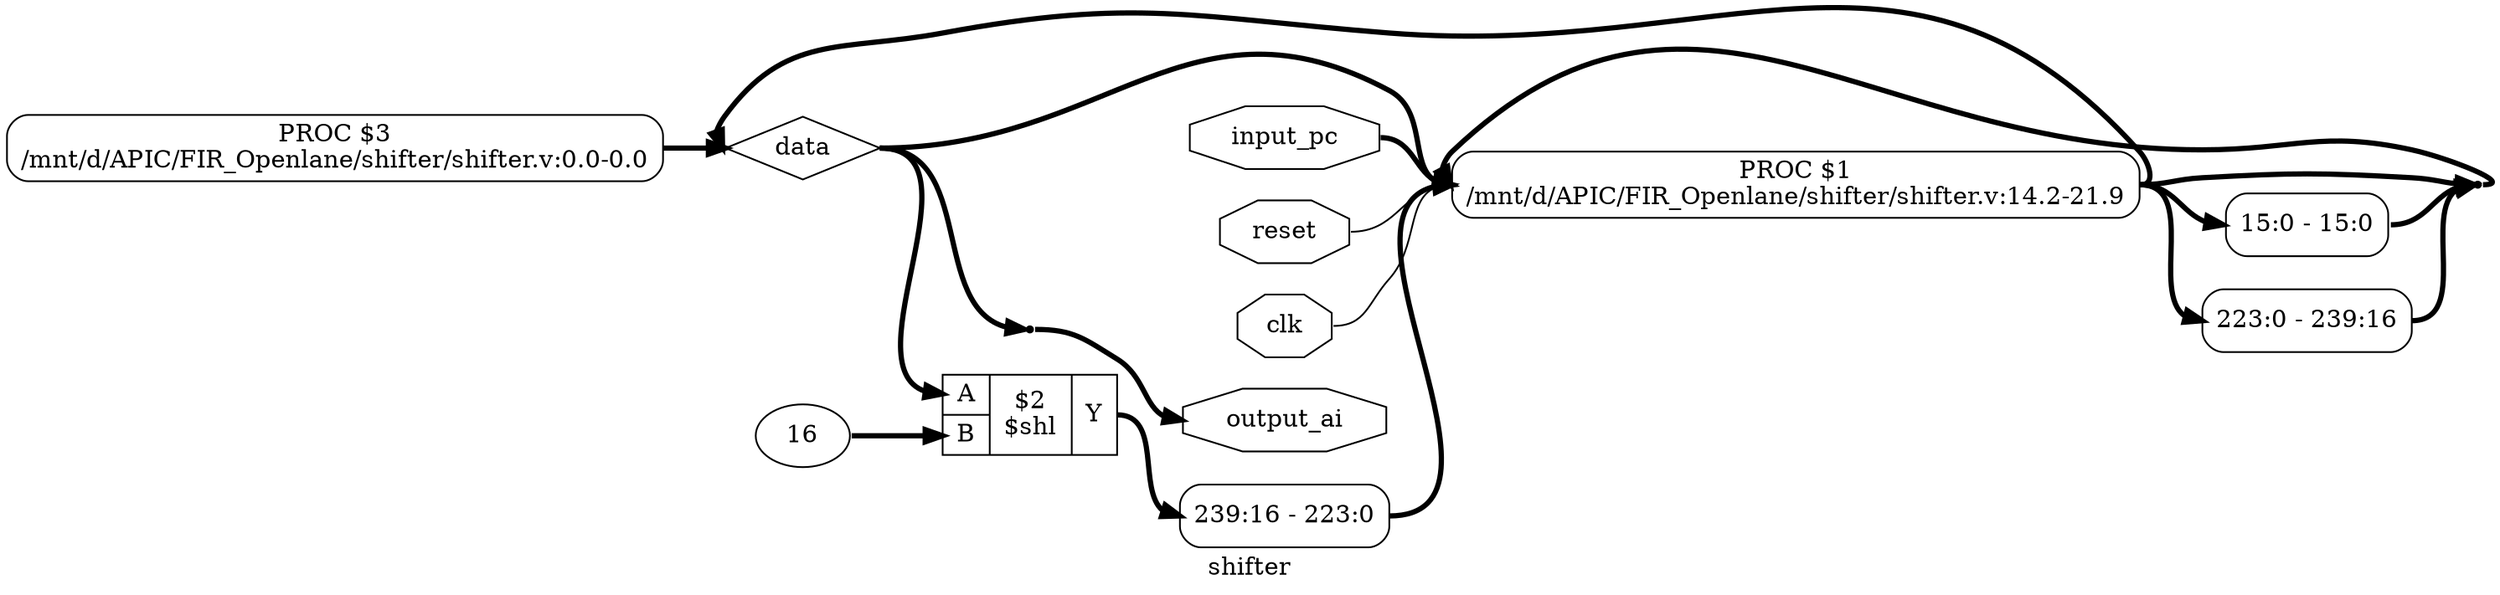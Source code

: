 digraph "shifter" {
label="shifter";
rankdir="LR";
remincross=true;
n4 [ shape=diamond, label="data", color="black", fontcolor="black" ];
n5 [ shape=octagon, label="output_ai", color="black", fontcolor="black" ];
n6 [ shape=octagon, label="input_pc", color="black", fontcolor="black" ];
n7 [ shape=octagon, label="reset", color="black", fontcolor="black" ];
n8 [ shape=octagon, label="clk", color="black", fontcolor="black" ];
v0 [ label="16" ];
c12 [ shape=record, label="{{<p9> A|<p10> B}|$2\n$shl|{<p11> Y}}",  ];
p1 [shape=box, style=rounded, label="PROC $3\n/mnt/d/APIC/FIR_Openlane/shifter/shifter.v:0.0-0.0", ];
x3 [ shape=record, style=rounded, label="<s0> 239:16 - 223:0 ", color="black", fontcolor="black" ];
x4 [ shape=record, style=rounded, label="<s0> 15:0 - 15:0 ", color="black", fontcolor="black" ];
x5 [ shape=record, style=rounded, label="<s0> 223:0 - 239:16 ", color="black", fontcolor="black" ];
p2 [shape=box, style=rounded, label="PROC $1\n/mnt/d/APIC/FIR_Openlane/shifter/shifter.v:14.2-21.9", ];
x6 [shape=point, ];
c12:p11:e -> x3:s0:w [color="black", fontcolor="black", style="setlinewidth(3)", label=""];
n3 [ shape=point ];
p2:e -> n3:w [color="black", fontcolor="black", style="setlinewidth(3)", label=""];
x4:s0:e -> n3:w [color="black", fontcolor="black", style="setlinewidth(3)", label=""];
x5:s0:e -> n3:w [color="black", fontcolor="black", style="setlinewidth(3)", label=""];
n3:e -> p2:w [color="black", fontcolor="black", style="setlinewidth(3)", label=""];
p1:e -> n4:w [color="black", fontcolor="black", style="setlinewidth(3)", label=""];
p2:e -> n4:w [color="black", fontcolor="black", style="setlinewidth(3)", label=""];
n4:e -> c12:p9:w [color="black", fontcolor="black", style="setlinewidth(3)", label=""];
n4:e -> p2:w [color="black", fontcolor="black", style="setlinewidth(3)", label=""];
n4:e -> x6:w [color="black", fontcolor="black", style="setlinewidth(3)", label=""];
x6:e -> n5:w [color="black", fontcolor="black", style="setlinewidth(3)", label=""];
n6:e -> p2:w [color="black", fontcolor="black", style="setlinewidth(3)", label=""];
n7:e -> p2:w [color="black", fontcolor="black", label=""];
n8:e -> p2:w [color="black", fontcolor="black", label=""];
v0:e -> c12:p10:w [color="black", fontcolor="black", style="setlinewidth(3)", label=""];
x3:e -> p2:w [color="black", fontcolor="black", style="setlinewidth(3)", label=""];
p2:e -> x4:w [color="black", fontcolor="black", style="setlinewidth(3)", label=""];
p2:e -> x5:w [color="black", fontcolor="black", style="setlinewidth(3)", label=""];
}

